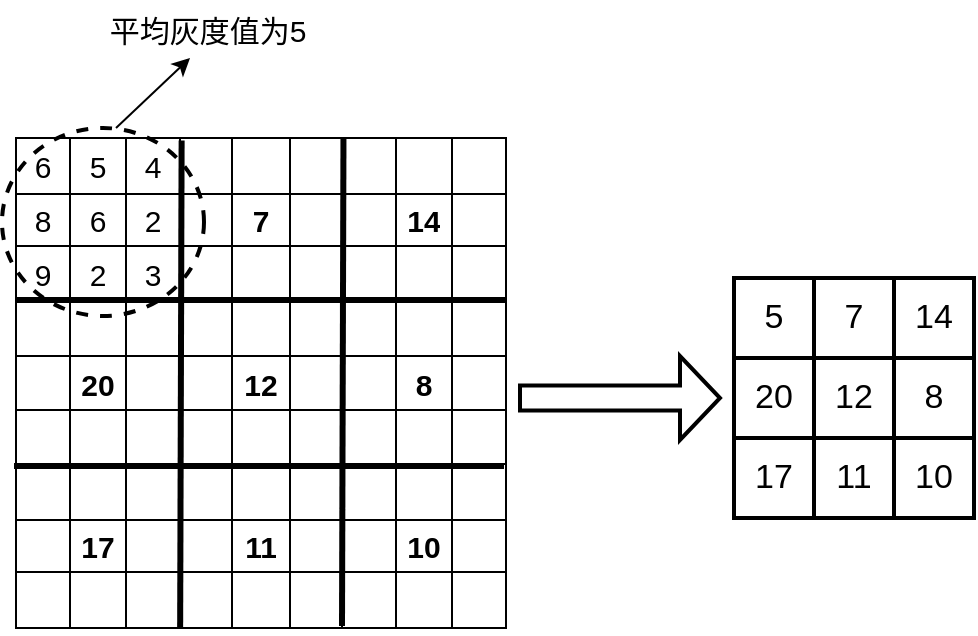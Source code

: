 <mxfile version="16.0.3" type="github"><diagram id="hY6e-bpsfQSH4OBGyuA0" name="第 1 页"><mxGraphModel dx="1038" dy="485" grid="0" gridSize="10" guides="1" tooltips="1" connect="1" arrows="1" fold="1" page="1" pageScale="1" pageWidth="827" pageHeight="1169" math="0" shadow="0"><root><mxCell id="XJeHWcQcexyiFs6Noxay-0"/><mxCell id="XJeHWcQcexyiFs6Noxay-1" parent="XJeHWcQcexyiFs6Noxay-0"/><mxCell id="0xHoKBOSdiQeVP9oCooi-0" value="" style="shape=table;html=1;whiteSpace=wrap;startSize=0;container=1;collapsible=0;childLayout=tableLayout;swimlaneLine=1;sketch=0;shadow=0;" vertex="1" parent="XJeHWcQcexyiFs6Noxay-1"><mxGeometry x="68" y="183" width="245" height="245" as="geometry"/></mxCell><mxCell id="0xHoKBOSdiQeVP9oCooi-1" value="" style="shape=partialRectangle;html=1;whiteSpace=wrap;collapsible=0;dropTarget=0;pointerEvents=0;fillColor=none;top=0;left=0;bottom=0;right=0;points=[[0,0.5],[1,0.5]];portConstraint=eastwest;" vertex="1" parent="0xHoKBOSdiQeVP9oCooi-0"><mxGeometry width="245" height="28" as="geometry"/></mxCell><mxCell id="0xHoKBOSdiQeVP9oCooi-28" value="&lt;font style=&quot;font-size: 15px&quot;&gt;6&lt;/font&gt;" style="shape=partialRectangle;html=1;whiteSpace=wrap;connectable=0;fillColor=none;top=0;left=0;bottom=0;right=0;overflow=hidden;pointerEvents=1;" vertex="1" parent="0xHoKBOSdiQeVP9oCooi-1"><mxGeometry width="27" height="28" as="geometry"><mxRectangle width="27" height="28" as="alternateBounds"/></mxGeometry></mxCell><mxCell id="0xHoKBOSdiQeVP9oCooi-25" value="&lt;font style=&quot;font-size: 15px&quot;&gt;5&lt;/font&gt;" style="shape=partialRectangle;html=1;whiteSpace=wrap;connectable=0;fillColor=none;top=0;left=0;bottom=0;right=0;overflow=hidden;pointerEvents=1;" vertex="1" parent="0xHoKBOSdiQeVP9oCooi-1"><mxGeometry x="27" width="28" height="28" as="geometry"><mxRectangle width="28" height="28" as="alternateBounds"/></mxGeometry></mxCell><mxCell id="0xHoKBOSdiQeVP9oCooi-22" value="&lt;font style=&quot;font-size: 15px&quot;&gt;4&lt;/font&gt;" style="shape=partialRectangle;html=1;whiteSpace=wrap;connectable=0;fillColor=none;top=0;left=0;bottom=0;right=0;overflow=hidden;pointerEvents=1;" vertex="1" parent="0xHoKBOSdiQeVP9oCooi-1"><mxGeometry x="55" width="27" height="28" as="geometry"><mxRectangle width="27" height="28" as="alternateBounds"/></mxGeometry></mxCell><mxCell id="0xHoKBOSdiQeVP9oCooi-19" style="shape=partialRectangle;html=1;whiteSpace=wrap;connectable=0;fillColor=none;top=0;left=0;bottom=0;right=0;overflow=hidden;pointerEvents=1;" vertex="1" parent="0xHoKBOSdiQeVP9oCooi-1"><mxGeometry x="82" width="26" height="28" as="geometry"><mxRectangle width="26" height="28" as="alternateBounds"/></mxGeometry></mxCell><mxCell id="0xHoKBOSdiQeVP9oCooi-16" style="shape=partialRectangle;html=1;whiteSpace=wrap;connectable=0;fillColor=none;top=0;left=0;bottom=0;right=0;overflow=hidden;pointerEvents=1;" vertex="1" parent="0xHoKBOSdiQeVP9oCooi-1"><mxGeometry x="108" width="29" height="28" as="geometry"><mxRectangle width="29" height="28" as="alternateBounds"/></mxGeometry></mxCell><mxCell id="0xHoKBOSdiQeVP9oCooi-13" style="shape=partialRectangle;html=1;whiteSpace=wrap;connectable=0;fillColor=none;top=0;left=0;bottom=0;right=0;overflow=hidden;pointerEvents=1;" vertex="1" parent="0xHoKBOSdiQeVP9oCooi-1"><mxGeometry x="137" width="26" height="28" as="geometry"><mxRectangle width="26" height="28" as="alternateBounds"/></mxGeometry></mxCell><mxCell id="0xHoKBOSdiQeVP9oCooi-2" value="" style="shape=partialRectangle;html=1;whiteSpace=wrap;connectable=0;fillColor=none;top=0;left=0;bottom=0;right=0;overflow=hidden;pointerEvents=1;" vertex="1" parent="0xHoKBOSdiQeVP9oCooi-1"><mxGeometry x="163" width="27" height="28" as="geometry"><mxRectangle width="27" height="28" as="alternateBounds"/></mxGeometry></mxCell><mxCell id="0xHoKBOSdiQeVP9oCooi-3" value="" style="shape=partialRectangle;html=1;whiteSpace=wrap;connectable=0;fillColor=none;top=0;left=0;bottom=0;right=0;overflow=hidden;pointerEvents=1;" vertex="1" parent="0xHoKBOSdiQeVP9oCooi-1"><mxGeometry x="190" width="28" height="28" as="geometry"><mxRectangle width="28" height="28" as="alternateBounds"/></mxGeometry></mxCell><mxCell id="0xHoKBOSdiQeVP9oCooi-34" style="shape=partialRectangle;html=1;whiteSpace=wrap;connectable=0;fillColor=none;top=0;left=0;bottom=0;right=0;overflow=hidden;pointerEvents=1;" vertex="1" parent="0xHoKBOSdiQeVP9oCooi-1"><mxGeometry x="218" width="27" height="28" as="geometry"><mxRectangle width="27" height="28" as="alternateBounds"/></mxGeometry></mxCell><mxCell id="0xHoKBOSdiQeVP9oCooi-5" value="" style="shape=partialRectangle;html=1;whiteSpace=wrap;collapsible=0;dropTarget=0;pointerEvents=0;fillColor=none;top=0;left=0;bottom=0;right=0;points=[[0,0.5],[1,0.5]];portConstraint=eastwest;" vertex="1" parent="0xHoKBOSdiQeVP9oCooi-0"><mxGeometry y="28" width="245" height="26" as="geometry"/></mxCell><mxCell id="0xHoKBOSdiQeVP9oCooi-29" value="&lt;font style=&quot;font-size: 15px&quot;&gt;8&lt;/font&gt;" style="shape=partialRectangle;html=1;whiteSpace=wrap;connectable=0;fillColor=none;top=0;left=0;bottom=0;right=0;overflow=hidden;pointerEvents=1;" vertex="1" parent="0xHoKBOSdiQeVP9oCooi-5"><mxGeometry width="27" height="26" as="geometry"><mxRectangle width="27" height="26" as="alternateBounds"/></mxGeometry></mxCell><mxCell id="0xHoKBOSdiQeVP9oCooi-26" value="&lt;font style=&quot;font-size: 15px&quot;&gt;6&lt;/font&gt;" style="shape=partialRectangle;html=1;whiteSpace=wrap;connectable=0;fillColor=none;top=0;left=0;bottom=0;right=0;overflow=hidden;pointerEvents=1;" vertex="1" parent="0xHoKBOSdiQeVP9oCooi-5"><mxGeometry x="27" width="28" height="26" as="geometry"><mxRectangle width="28" height="26" as="alternateBounds"/></mxGeometry></mxCell><mxCell id="0xHoKBOSdiQeVP9oCooi-23" value="&lt;font style=&quot;font-size: 15px&quot;&gt;2&lt;/font&gt;" style="shape=partialRectangle;html=1;whiteSpace=wrap;connectable=0;fillColor=none;top=0;left=0;bottom=0;right=0;overflow=hidden;pointerEvents=1;" vertex="1" parent="0xHoKBOSdiQeVP9oCooi-5"><mxGeometry x="55" width="27" height="26" as="geometry"><mxRectangle width="27" height="26" as="alternateBounds"/></mxGeometry></mxCell><mxCell id="0xHoKBOSdiQeVP9oCooi-20" style="shape=partialRectangle;html=1;whiteSpace=wrap;connectable=0;fillColor=none;top=0;left=0;bottom=0;right=0;overflow=hidden;pointerEvents=1;" vertex="1" parent="0xHoKBOSdiQeVP9oCooi-5"><mxGeometry x="82" width="26" height="26" as="geometry"><mxRectangle width="26" height="26" as="alternateBounds"/></mxGeometry></mxCell><mxCell id="0xHoKBOSdiQeVP9oCooi-17" value="&lt;font style=&quot;font-size: 15px&quot;&gt;&lt;b&gt;7&lt;/b&gt;&lt;/font&gt;" style="shape=partialRectangle;html=1;whiteSpace=wrap;connectable=0;fillColor=none;top=0;left=0;bottom=0;right=0;overflow=hidden;pointerEvents=1;" vertex="1" parent="0xHoKBOSdiQeVP9oCooi-5"><mxGeometry x="108" width="29" height="26" as="geometry"><mxRectangle width="29" height="26" as="alternateBounds"/></mxGeometry></mxCell><mxCell id="0xHoKBOSdiQeVP9oCooi-14" style="shape=partialRectangle;html=1;whiteSpace=wrap;connectable=0;fillColor=none;top=0;left=0;bottom=0;right=0;overflow=hidden;pointerEvents=1;" vertex="1" parent="0xHoKBOSdiQeVP9oCooi-5"><mxGeometry x="137" width="26" height="26" as="geometry"><mxRectangle width="26" height="26" as="alternateBounds"/></mxGeometry></mxCell><mxCell id="0xHoKBOSdiQeVP9oCooi-6" value="" style="shape=partialRectangle;html=1;whiteSpace=wrap;connectable=0;fillColor=none;top=0;left=0;bottom=0;right=0;overflow=hidden;pointerEvents=1;" vertex="1" parent="0xHoKBOSdiQeVP9oCooi-5"><mxGeometry x="163" width="27" height="26" as="geometry"><mxRectangle width="27" height="26" as="alternateBounds"/></mxGeometry></mxCell><mxCell id="0xHoKBOSdiQeVP9oCooi-7" value="&lt;font style=&quot;font-size: 15px&quot;&gt;&lt;b&gt;14&lt;/b&gt;&lt;/font&gt;" style="shape=partialRectangle;html=1;whiteSpace=wrap;connectable=0;fillColor=none;top=0;left=0;bottom=0;right=0;overflow=hidden;pointerEvents=1;" vertex="1" parent="0xHoKBOSdiQeVP9oCooi-5"><mxGeometry x="190" width="28" height="26" as="geometry"><mxRectangle width="28" height="26" as="alternateBounds"/></mxGeometry></mxCell><mxCell id="0xHoKBOSdiQeVP9oCooi-35" style="shape=partialRectangle;html=1;whiteSpace=wrap;connectable=0;fillColor=none;top=0;left=0;bottom=0;right=0;overflow=hidden;pointerEvents=1;" vertex="1" parent="0xHoKBOSdiQeVP9oCooi-5"><mxGeometry x="218" width="27" height="26" as="geometry"><mxRectangle width="27" height="26" as="alternateBounds"/></mxGeometry></mxCell><mxCell id="0xHoKBOSdiQeVP9oCooi-37" style="shape=partialRectangle;html=1;whiteSpace=wrap;collapsible=0;dropTarget=0;pointerEvents=0;fillColor=none;top=0;left=0;bottom=0;right=0;points=[[0,0.5],[1,0.5]];portConstraint=eastwest;" vertex="1" parent="0xHoKBOSdiQeVP9oCooi-0"><mxGeometry y="54" width="245" height="28" as="geometry"/></mxCell><mxCell id="0xHoKBOSdiQeVP9oCooi-38" value="&lt;font style=&quot;font-size: 15px&quot;&gt;9&lt;/font&gt;" style="shape=partialRectangle;html=1;whiteSpace=wrap;connectable=0;fillColor=none;top=0;left=0;bottom=0;right=0;overflow=hidden;pointerEvents=1;" vertex="1" parent="0xHoKBOSdiQeVP9oCooi-37"><mxGeometry width="27" height="28" as="geometry"><mxRectangle width="27" height="28" as="alternateBounds"/></mxGeometry></mxCell><mxCell id="0xHoKBOSdiQeVP9oCooi-39" value="&lt;font style=&quot;font-size: 15px&quot;&gt;2&lt;/font&gt;" style="shape=partialRectangle;html=1;whiteSpace=wrap;connectable=0;fillColor=none;top=0;left=0;bottom=0;right=0;overflow=hidden;pointerEvents=1;" vertex="1" parent="0xHoKBOSdiQeVP9oCooi-37"><mxGeometry x="27" width="28" height="28" as="geometry"><mxRectangle width="28" height="28" as="alternateBounds"/></mxGeometry></mxCell><mxCell id="0xHoKBOSdiQeVP9oCooi-40" value="&lt;font style=&quot;font-size: 15px&quot;&gt;3&lt;/font&gt;" style="shape=partialRectangle;html=1;whiteSpace=wrap;connectable=0;fillColor=none;top=0;left=0;bottom=0;right=0;overflow=hidden;pointerEvents=1;" vertex="1" parent="0xHoKBOSdiQeVP9oCooi-37"><mxGeometry x="55" width="27" height="28" as="geometry"><mxRectangle width="27" height="28" as="alternateBounds"/></mxGeometry></mxCell><mxCell id="0xHoKBOSdiQeVP9oCooi-41" style="shape=partialRectangle;html=1;whiteSpace=wrap;connectable=0;fillColor=none;top=0;left=0;bottom=0;right=0;overflow=hidden;pointerEvents=1;" vertex="1" parent="0xHoKBOSdiQeVP9oCooi-37"><mxGeometry x="82" width="26" height="28" as="geometry"><mxRectangle width="26" height="28" as="alternateBounds"/></mxGeometry></mxCell><mxCell id="0xHoKBOSdiQeVP9oCooi-42" style="shape=partialRectangle;html=1;whiteSpace=wrap;connectable=0;fillColor=none;top=0;left=0;bottom=0;right=0;overflow=hidden;pointerEvents=1;" vertex="1" parent="0xHoKBOSdiQeVP9oCooi-37"><mxGeometry x="108" width="29" height="28" as="geometry"><mxRectangle width="29" height="28" as="alternateBounds"/></mxGeometry></mxCell><mxCell id="0xHoKBOSdiQeVP9oCooi-43" style="shape=partialRectangle;html=1;whiteSpace=wrap;connectable=0;fillColor=none;top=0;left=0;bottom=0;right=0;overflow=hidden;pointerEvents=1;" vertex="1" parent="0xHoKBOSdiQeVP9oCooi-37"><mxGeometry x="137" width="26" height="28" as="geometry"><mxRectangle width="26" height="28" as="alternateBounds"/></mxGeometry></mxCell><mxCell id="0xHoKBOSdiQeVP9oCooi-44" style="shape=partialRectangle;html=1;whiteSpace=wrap;connectable=0;fillColor=none;top=0;left=0;bottom=0;right=0;overflow=hidden;pointerEvents=1;" vertex="1" parent="0xHoKBOSdiQeVP9oCooi-37"><mxGeometry x="163" width="27" height="28" as="geometry"><mxRectangle width="27" height="28" as="alternateBounds"/></mxGeometry></mxCell><mxCell id="0xHoKBOSdiQeVP9oCooi-45" style="shape=partialRectangle;html=1;whiteSpace=wrap;connectable=0;fillColor=none;top=0;left=0;bottom=0;right=0;overflow=hidden;pointerEvents=1;" vertex="1" parent="0xHoKBOSdiQeVP9oCooi-37"><mxGeometry x="190" width="28" height="28" as="geometry"><mxRectangle width="28" height="28" as="alternateBounds"/></mxGeometry></mxCell><mxCell id="0xHoKBOSdiQeVP9oCooi-46" style="shape=partialRectangle;html=1;whiteSpace=wrap;connectable=0;fillColor=none;top=0;left=0;bottom=0;right=0;overflow=hidden;pointerEvents=1;" vertex="1" parent="0xHoKBOSdiQeVP9oCooi-37"><mxGeometry x="218" width="27" height="28" as="geometry"><mxRectangle width="27" height="28" as="alternateBounds"/></mxGeometry></mxCell><mxCell id="0xHoKBOSdiQeVP9oCooi-47" style="shape=partialRectangle;html=1;whiteSpace=wrap;collapsible=0;dropTarget=0;pointerEvents=0;fillColor=none;top=0;left=0;bottom=0;right=0;points=[[0,0.5],[1,0.5]];portConstraint=eastwest;" vertex="1" parent="0xHoKBOSdiQeVP9oCooi-0"><mxGeometry y="82" width="245" height="27" as="geometry"/></mxCell><mxCell id="0xHoKBOSdiQeVP9oCooi-48" style="shape=partialRectangle;html=1;whiteSpace=wrap;connectable=0;fillColor=none;top=0;left=0;bottom=0;right=0;overflow=hidden;pointerEvents=1;" vertex="1" parent="0xHoKBOSdiQeVP9oCooi-47"><mxGeometry width="27" height="27" as="geometry"><mxRectangle width="27" height="27" as="alternateBounds"/></mxGeometry></mxCell><mxCell id="0xHoKBOSdiQeVP9oCooi-49" style="shape=partialRectangle;html=1;whiteSpace=wrap;connectable=0;fillColor=none;top=0;left=0;bottom=0;right=0;overflow=hidden;pointerEvents=1;" vertex="1" parent="0xHoKBOSdiQeVP9oCooi-47"><mxGeometry x="27" width="28" height="27" as="geometry"><mxRectangle width="28" height="27" as="alternateBounds"/></mxGeometry></mxCell><mxCell id="0xHoKBOSdiQeVP9oCooi-50" style="shape=partialRectangle;html=1;whiteSpace=wrap;connectable=0;fillColor=none;top=0;left=0;bottom=0;right=0;overflow=hidden;pointerEvents=1;" vertex="1" parent="0xHoKBOSdiQeVP9oCooi-47"><mxGeometry x="55" width="27" height="27" as="geometry"><mxRectangle width="27" height="27" as="alternateBounds"/></mxGeometry></mxCell><mxCell id="0xHoKBOSdiQeVP9oCooi-51" style="shape=partialRectangle;html=1;whiteSpace=wrap;connectable=0;fillColor=none;top=0;left=0;bottom=0;right=0;overflow=hidden;pointerEvents=1;" vertex="1" parent="0xHoKBOSdiQeVP9oCooi-47"><mxGeometry x="82" width="26" height="27" as="geometry"><mxRectangle width="26" height="27" as="alternateBounds"/></mxGeometry></mxCell><mxCell id="0xHoKBOSdiQeVP9oCooi-52" style="shape=partialRectangle;html=1;whiteSpace=wrap;connectable=0;fillColor=none;top=0;left=0;bottom=0;right=0;overflow=hidden;pointerEvents=1;" vertex="1" parent="0xHoKBOSdiQeVP9oCooi-47"><mxGeometry x="108" width="29" height="27" as="geometry"><mxRectangle width="29" height="27" as="alternateBounds"/></mxGeometry></mxCell><mxCell id="0xHoKBOSdiQeVP9oCooi-53" style="shape=partialRectangle;html=1;whiteSpace=wrap;connectable=0;fillColor=none;top=0;left=0;bottom=0;right=0;overflow=hidden;pointerEvents=1;" vertex="1" parent="0xHoKBOSdiQeVP9oCooi-47"><mxGeometry x="137" width="26" height="27" as="geometry"><mxRectangle width="26" height="27" as="alternateBounds"/></mxGeometry></mxCell><mxCell id="0xHoKBOSdiQeVP9oCooi-54" style="shape=partialRectangle;html=1;whiteSpace=wrap;connectable=0;fillColor=none;top=0;left=0;bottom=0;right=0;overflow=hidden;pointerEvents=1;" vertex="1" parent="0xHoKBOSdiQeVP9oCooi-47"><mxGeometry x="163" width="27" height="27" as="geometry"><mxRectangle width="27" height="27" as="alternateBounds"/></mxGeometry></mxCell><mxCell id="0xHoKBOSdiQeVP9oCooi-55" style="shape=partialRectangle;html=1;whiteSpace=wrap;connectable=0;fillColor=none;top=0;left=0;bottom=0;right=0;overflow=hidden;pointerEvents=1;" vertex="1" parent="0xHoKBOSdiQeVP9oCooi-47"><mxGeometry x="190" width="28" height="27" as="geometry"><mxRectangle width="28" height="27" as="alternateBounds"/></mxGeometry></mxCell><mxCell id="0xHoKBOSdiQeVP9oCooi-56" style="shape=partialRectangle;html=1;whiteSpace=wrap;connectable=0;fillColor=none;top=0;left=0;bottom=0;right=0;overflow=hidden;pointerEvents=1;" vertex="1" parent="0xHoKBOSdiQeVP9oCooi-47"><mxGeometry x="218" width="27" height="27" as="geometry"><mxRectangle width="27" height="27" as="alternateBounds"/></mxGeometry></mxCell><mxCell id="0xHoKBOSdiQeVP9oCooi-57" style="shape=partialRectangle;html=1;whiteSpace=wrap;collapsible=0;dropTarget=0;pointerEvents=0;fillColor=none;top=0;left=0;bottom=0;right=0;points=[[0,0.5],[1,0.5]];portConstraint=eastwest;" vertex="1" parent="0xHoKBOSdiQeVP9oCooi-0"><mxGeometry y="109" width="245" height="27" as="geometry"/></mxCell><mxCell id="0xHoKBOSdiQeVP9oCooi-58" style="shape=partialRectangle;html=1;whiteSpace=wrap;connectable=0;fillColor=none;top=0;left=0;bottom=0;right=0;overflow=hidden;pointerEvents=1;" vertex="1" parent="0xHoKBOSdiQeVP9oCooi-57"><mxGeometry width="27" height="27" as="geometry"><mxRectangle width="27" height="27" as="alternateBounds"/></mxGeometry></mxCell><mxCell id="0xHoKBOSdiQeVP9oCooi-59" value="&lt;font style=&quot;font-size: 15px&quot;&gt;&lt;b&gt;20&lt;/b&gt;&lt;/font&gt;" style="shape=partialRectangle;html=1;whiteSpace=wrap;connectable=0;fillColor=none;top=0;left=0;bottom=0;right=0;overflow=hidden;pointerEvents=1;" vertex="1" parent="0xHoKBOSdiQeVP9oCooi-57"><mxGeometry x="27" width="28" height="27" as="geometry"><mxRectangle width="28" height="27" as="alternateBounds"/></mxGeometry></mxCell><mxCell id="0xHoKBOSdiQeVP9oCooi-60" style="shape=partialRectangle;html=1;whiteSpace=wrap;connectable=0;fillColor=none;top=0;left=0;bottom=0;right=0;overflow=hidden;pointerEvents=1;" vertex="1" parent="0xHoKBOSdiQeVP9oCooi-57"><mxGeometry x="55" width="27" height="27" as="geometry"><mxRectangle width="27" height="27" as="alternateBounds"/></mxGeometry></mxCell><mxCell id="0xHoKBOSdiQeVP9oCooi-61" style="shape=partialRectangle;html=1;whiteSpace=wrap;connectable=0;fillColor=none;top=0;left=0;bottom=0;right=0;overflow=hidden;pointerEvents=1;" vertex="1" parent="0xHoKBOSdiQeVP9oCooi-57"><mxGeometry x="82" width="26" height="27" as="geometry"><mxRectangle width="26" height="27" as="alternateBounds"/></mxGeometry></mxCell><mxCell id="0xHoKBOSdiQeVP9oCooi-62" value="&lt;font style=&quot;font-size: 15px&quot;&gt;&lt;b&gt;12&lt;/b&gt;&lt;/font&gt;" style="shape=partialRectangle;html=1;whiteSpace=wrap;connectable=0;fillColor=none;top=0;left=0;bottom=0;right=0;overflow=hidden;pointerEvents=1;" vertex="1" parent="0xHoKBOSdiQeVP9oCooi-57"><mxGeometry x="108" width="29" height="27" as="geometry"><mxRectangle width="29" height="27" as="alternateBounds"/></mxGeometry></mxCell><mxCell id="0xHoKBOSdiQeVP9oCooi-63" style="shape=partialRectangle;html=1;whiteSpace=wrap;connectable=0;fillColor=none;top=0;left=0;bottom=0;right=0;overflow=hidden;pointerEvents=1;" vertex="1" parent="0xHoKBOSdiQeVP9oCooi-57"><mxGeometry x="137" width="26" height="27" as="geometry"><mxRectangle width="26" height="27" as="alternateBounds"/></mxGeometry></mxCell><mxCell id="0xHoKBOSdiQeVP9oCooi-64" style="shape=partialRectangle;html=1;whiteSpace=wrap;connectable=0;fillColor=none;top=0;left=0;bottom=0;right=0;overflow=hidden;pointerEvents=1;" vertex="1" parent="0xHoKBOSdiQeVP9oCooi-57"><mxGeometry x="163" width="27" height="27" as="geometry"><mxRectangle width="27" height="27" as="alternateBounds"/></mxGeometry></mxCell><mxCell id="0xHoKBOSdiQeVP9oCooi-65" value="&lt;font style=&quot;font-size: 15px&quot;&gt;&lt;b&gt;8&lt;/b&gt;&lt;/font&gt;" style="shape=partialRectangle;html=1;whiteSpace=wrap;connectable=0;fillColor=none;top=0;left=0;bottom=0;right=0;overflow=hidden;pointerEvents=1;" vertex="1" parent="0xHoKBOSdiQeVP9oCooi-57"><mxGeometry x="190" width="28" height="27" as="geometry"><mxRectangle width="28" height="27" as="alternateBounds"/></mxGeometry></mxCell><mxCell id="0xHoKBOSdiQeVP9oCooi-66" style="shape=partialRectangle;html=1;whiteSpace=wrap;connectable=0;fillColor=none;top=0;left=0;bottom=0;right=0;overflow=hidden;pointerEvents=1;" vertex="1" parent="0xHoKBOSdiQeVP9oCooi-57"><mxGeometry x="218" width="27" height="27" as="geometry"><mxRectangle width="27" height="27" as="alternateBounds"/></mxGeometry></mxCell><mxCell id="0xHoKBOSdiQeVP9oCooi-67" style="shape=partialRectangle;html=1;whiteSpace=wrap;collapsible=0;dropTarget=0;pointerEvents=0;fillColor=none;top=0;left=0;bottom=0;right=0;points=[[0,0.5],[1,0.5]];portConstraint=eastwest;" vertex="1" parent="0xHoKBOSdiQeVP9oCooi-0"><mxGeometry y="136" width="245" height="27" as="geometry"/></mxCell><mxCell id="0xHoKBOSdiQeVP9oCooi-68" style="shape=partialRectangle;html=1;whiteSpace=wrap;connectable=0;fillColor=none;top=0;left=0;bottom=0;right=0;overflow=hidden;pointerEvents=1;" vertex="1" parent="0xHoKBOSdiQeVP9oCooi-67"><mxGeometry width="27" height="27" as="geometry"><mxRectangle width="27" height="27" as="alternateBounds"/></mxGeometry></mxCell><mxCell id="0xHoKBOSdiQeVP9oCooi-69" style="shape=partialRectangle;html=1;whiteSpace=wrap;connectable=0;fillColor=none;top=0;left=0;bottom=0;right=0;overflow=hidden;pointerEvents=1;" vertex="1" parent="0xHoKBOSdiQeVP9oCooi-67"><mxGeometry x="27" width="28" height="27" as="geometry"><mxRectangle width="28" height="27" as="alternateBounds"/></mxGeometry></mxCell><mxCell id="0xHoKBOSdiQeVP9oCooi-70" style="shape=partialRectangle;html=1;whiteSpace=wrap;connectable=0;fillColor=none;top=0;left=0;bottom=0;right=0;overflow=hidden;pointerEvents=1;" vertex="1" parent="0xHoKBOSdiQeVP9oCooi-67"><mxGeometry x="55" width="27" height="27" as="geometry"><mxRectangle width="27" height="27" as="alternateBounds"/></mxGeometry></mxCell><mxCell id="0xHoKBOSdiQeVP9oCooi-71" style="shape=partialRectangle;html=1;whiteSpace=wrap;connectable=0;fillColor=none;top=0;left=0;bottom=0;right=0;overflow=hidden;pointerEvents=1;" vertex="1" parent="0xHoKBOSdiQeVP9oCooi-67"><mxGeometry x="82" width="26" height="27" as="geometry"><mxRectangle width="26" height="27" as="alternateBounds"/></mxGeometry></mxCell><mxCell id="0xHoKBOSdiQeVP9oCooi-72" style="shape=partialRectangle;html=1;whiteSpace=wrap;connectable=0;fillColor=none;top=0;left=0;bottom=0;right=0;overflow=hidden;pointerEvents=1;" vertex="1" parent="0xHoKBOSdiQeVP9oCooi-67"><mxGeometry x="108" width="29" height="27" as="geometry"><mxRectangle width="29" height="27" as="alternateBounds"/></mxGeometry></mxCell><mxCell id="0xHoKBOSdiQeVP9oCooi-73" style="shape=partialRectangle;html=1;whiteSpace=wrap;connectable=0;fillColor=none;top=0;left=0;bottom=0;right=0;overflow=hidden;pointerEvents=1;" vertex="1" parent="0xHoKBOSdiQeVP9oCooi-67"><mxGeometry x="137" width="26" height="27" as="geometry"><mxRectangle width="26" height="27" as="alternateBounds"/></mxGeometry></mxCell><mxCell id="0xHoKBOSdiQeVP9oCooi-74" style="shape=partialRectangle;html=1;whiteSpace=wrap;connectable=0;fillColor=none;top=0;left=0;bottom=0;right=0;overflow=hidden;pointerEvents=1;" vertex="1" parent="0xHoKBOSdiQeVP9oCooi-67"><mxGeometry x="163" width="27" height="27" as="geometry"><mxRectangle width="27" height="27" as="alternateBounds"/></mxGeometry></mxCell><mxCell id="0xHoKBOSdiQeVP9oCooi-75" style="shape=partialRectangle;html=1;whiteSpace=wrap;connectable=0;fillColor=none;top=0;left=0;bottom=0;right=0;overflow=hidden;pointerEvents=1;" vertex="1" parent="0xHoKBOSdiQeVP9oCooi-67"><mxGeometry x="190" width="28" height="27" as="geometry"><mxRectangle width="28" height="27" as="alternateBounds"/></mxGeometry></mxCell><mxCell id="0xHoKBOSdiQeVP9oCooi-76" style="shape=partialRectangle;html=1;whiteSpace=wrap;connectable=0;fillColor=none;top=0;left=0;bottom=0;right=0;overflow=hidden;pointerEvents=1;" vertex="1" parent="0xHoKBOSdiQeVP9oCooi-67"><mxGeometry x="218" width="27" height="27" as="geometry"><mxRectangle width="27" height="27" as="alternateBounds"/></mxGeometry></mxCell><mxCell id="0xHoKBOSdiQeVP9oCooi-77" style="shape=partialRectangle;html=1;whiteSpace=wrap;collapsible=0;dropTarget=0;pointerEvents=0;fillColor=none;top=0;left=0;bottom=0;right=0;points=[[0,0.5],[1,0.5]];portConstraint=eastwest;" vertex="1" parent="0xHoKBOSdiQeVP9oCooi-0"><mxGeometry y="163" width="245" height="28" as="geometry"/></mxCell><mxCell id="0xHoKBOSdiQeVP9oCooi-78" style="shape=partialRectangle;html=1;whiteSpace=wrap;connectable=0;fillColor=none;top=0;left=0;bottom=0;right=0;overflow=hidden;pointerEvents=1;" vertex="1" parent="0xHoKBOSdiQeVP9oCooi-77"><mxGeometry width="27" height="28" as="geometry"><mxRectangle width="27" height="28" as="alternateBounds"/></mxGeometry></mxCell><mxCell id="0xHoKBOSdiQeVP9oCooi-79" style="shape=partialRectangle;html=1;whiteSpace=wrap;connectable=0;fillColor=none;top=0;left=0;bottom=0;right=0;overflow=hidden;pointerEvents=1;" vertex="1" parent="0xHoKBOSdiQeVP9oCooi-77"><mxGeometry x="27" width="28" height="28" as="geometry"><mxRectangle width="28" height="28" as="alternateBounds"/></mxGeometry></mxCell><mxCell id="0xHoKBOSdiQeVP9oCooi-80" style="shape=partialRectangle;html=1;whiteSpace=wrap;connectable=0;fillColor=none;top=0;left=0;bottom=0;right=0;overflow=hidden;pointerEvents=1;" vertex="1" parent="0xHoKBOSdiQeVP9oCooi-77"><mxGeometry x="55" width="27" height="28" as="geometry"><mxRectangle width="27" height="28" as="alternateBounds"/></mxGeometry></mxCell><mxCell id="0xHoKBOSdiQeVP9oCooi-81" style="shape=partialRectangle;html=1;whiteSpace=wrap;connectable=0;fillColor=none;top=0;left=0;bottom=0;right=0;overflow=hidden;pointerEvents=1;" vertex="1" parent="0xHoKBOSdiQeVP9oCooi-77"><mxGeometry x="82" width="26" height="28" as="geometry"><mxRectangle width="26" height="28" as="alternateBounds"/></mxGeometry></mxCell><mxCell id="0xHoKBOSdiQeVP9oCooi-82" style="shape=partialRectangle;html=1;whiteSpace=wrap;connectable=0;fillColor=none;top=0;left=0;bottom=0;right=0;overflow=hidden;pointerEvents=1;" vertex="1" parent="0xHoKBOSdiQeVP9oCooi-77"><mxGeometry x="108" width="29" height="28" as="geometry"><mxRectangle width="29" height="28" as="alternateBounds"/></mxGeometry></mxCell><mxCell id="0xHoKBOSdiQeVP9oCooi-83" style="shape=partialRectangle;html=1;whiteSpace=wrap;connectable=0;fillColor=none;top=0;left=0;bottom=0;right=0;overflow=hidden;pointerEvents=1;" vertex="1" parent="0xHoKBOSdiQeVP9oCooi-77"><mxGeometry x="137" width="26" height="28" as="geometry"><mxRectangle width="26" height="28" as="alternateBounds"/></mxGeometry></mxCell><mxCell id="0xHoKBOSdiQeVP9oCooi-84" style="shape=partialRectangle;html=1;whiteSpace=wrap;connectable=0;fillColor=none;top=0;left=0;bottom=0;right=0;overflow=hidden;pointerEvents=1;" vertex="1" parent="0xHoKBOSdiQeVP9oCooi-77"><mxGeometry x="163" width="27" height="28" as="geometry"><mxRectangle width="27" height="28" as="alternateBounds"/></mxGeometry></mxCell><mxCell id="0xHoKBOSdiQeVP9oCooi-85" style="shape=partialRectangle;html=1;whiteSpace=wrap;connectable=0;fillColor=none;top=0;left=0;bottom=0;right=0;overflow=hidden;pointerEvents=1;" vertex="1" parent="0xHoKBOSdiQeVP9oCooi-77"><mxGeometry x="190" width="28" height="28" as="geometry"><mxRectangle width="28" height="28" as="alternateBounds"/></mxGeometry></mxCell><mxCell id="0xHoKBOSdiQeVP9oCooi-86" style="shape=partialRectangle;html=1;whiteSpace=wrap;connectable=0;fillColor=none;top=0;left=0;bottom=0;right=0;overflow=hidden;pointerEvents=1;" vertex="1" parent="0xHoKBOSdiQeVP9oCooi-77"><mxGeometry x="218" width="27" height="28" as="geometry"><mxRectangle width="27" height="28" as="alternateBounds"/></mxGeometry></mxCell><mxCell id="0xHoKBOSdiQeVP9oCooi-87" style="shape=partialRectangle;html=1;whiteSpace=wrap;collapsible=0;dropTarget=0;pointerEvents=0;fillColor=none;top=0;left=0;bottom=0;right=0;points=[[0,0.5],[1,0.5]];portConstraint=eastwest;" vertex="1" parent="0xHoKBOSdiQeVP9oCooi-0"><mxGeometry y="191" width="245" height="26" as="geometry"/></mxCell><mxCell id="0xHoKBOSdiQeVP9oCooi-88" style="shape=partialRectangle;html=1;whiteSpace=wrap;connectable=0;fillColor=none;top=0;left=0;bottom=0;right=0;overflow=hidden;pointerEvents=1;" vertex="1" parent="0xHoKBOSdiQeVP9oCooi-87"><mxGeometry width="27" height="26" as="geometry"><mxRectangle width="27" height="26" as="alternateBounds"/></mxGeometry></mxCell><mxCell id="0xHoKBOSdiQeVP9oCooi-89" value="&lt;font style=&quot;font-size: 15px&quot;&gt;&lt;b&gt;17&lt;/b&gt;&lt;/font&gt;" style="shape=partialRectangle;html=1;whiteSpace=wrap;connectable=0;fillColor=none;top=0;left=0;bottom=0;right=0;overflow=hidden;pointerEvents=1;" vertex="1" parent="0xHoKBOSdiQeVP9oCooi-87"><mxGeometry x="27" width="28" height="26" as="geometry"><mxRectangle width="28" height="26" as="alternateBounds"/></mxGeometry></mxCell><mxCell id="0xHoKBOSdiQeVP9oCooi-90" style="shape=partialRectangle;html=1;whiteSpace=wrap;connectable=0;fillColor=none;top=0;left=0;bottom=0;right=0;overflow=hidden;pointerEvents=1;" vertex="1" parent="0xHoKBOSdiQeVP9oCooi-87"><mxGeometry x="55" width="27" height="26" as="geometry"><mxRectangle width="27" height="26" as="alternateBounds"/></mxGeometry></mxCell><mxCell id="0xHoKBOSdiQeVP9oCooi-91" style="shape=partialRectangle;html=1;whiteSpace=wrap;connectable=0;fillColor=none;top=0;left=0;bottom=0;right=0;overflow=hidden;pointerEvents=1;" vertex="1" parent="0xHoKBOSdiQeVP9oCooi-87"><mxGeometry x="82" width="26" height="26" as="geometry"><mxRectangle width="26" height="26" as="alternateBounds"/></mxGeometry></mxCell><mxCell id="0xHoKBOSdiQeVP9oCooi-92" value="&lt;font style=&quot;font-size: 15px&quot;&gt;&lt;b&gt;11&lt;/b&gt;&lt;/font&gt;" style="shape=partialRectangle;html=1;whiteSpace=wrap;connectable=0;fillColor=none;top=0;left=0;bottom=0;right=0;overflow=hidden;pointerEvents=1;" vertex="1" parent="0xHoKBOSdiQeVP9oCooi-87"><mxGeometry x="108" width="29" height="26" as="geometry"><mxRectangle width="29" height="26" as="alternateBounds"/></mxGeometry></mxCell><mxCell id="0xHoKBOSdiQeVP9oCooi-93" style="shape=partialRectangle;html=1;whiteSpace=wrap;connectable=0;fillColor=none;top=0;left=0;bottom=0;right=0;overflow=hidden;pointerEvents=1;" vertex="1" parent="0xHoKBOSdiQeVP9oCooi-87"><mxGeometry x="137" width="26" height="26" as="geometry"><mxRectangle width="26" height="26" as="alternateBounds"/></mxGeometry></mxCell><mxCell id="0xHoKBOSdiQeVP9oCooi-94" style="shape=partialRectangle;html=1;whiteSpace=wrap;connectable=0;fillColor=none;top=0;left=0;bottom=0;right=0;overflow=hidden;pointerEvents=1;" vertex="1" parent="0xHoKBOSdiQeVP9oCooi-87"><mxGeometry x="163" width="27" height="26" as="geometry"><mxRectangle width="27" height="26" as="alternateBounds"/></mxGeometry></mxCell><mxCell id="0xHoKBOSdiQeVP9oCooi-95" value="&lt;font style=&quot;font-size: 15px&quot;&gt;&lt;b&gt;10&lt;/b&gt;&lt;/font&gt;" style="shape=partialRectangle;html=1;whiteSpace=wrap;connectable=0;fillColor=none;top=0;left=0;bottom=0;right=0;overflow=hidden;pointerEvents=1;" vertex="1" parent="0xHoKBOSdiQeVP9oCooi-87"><mxGeometry x="190" width="28" height="26" as="geometry"><mxRectangle width="28" height="26" as="alternateBounds"/></mxGeometry></mxCell><mxCell id="0xHoKBOSdiQeVP9oCooi-96" style="shape=partialRectangle;html=1;whiteSpace=wrap;connectable=0;fillColor=none;top=0;left=0;bottom=0;right=0;overflow=hidden;pointerEvents=1;" vertex="1" parent="0xHoKBOSdiQeVP9oCooi-87"><mxGeometry x="218" width="27" height="26" as="geometry"><mxRectangle width="27" height="26" as="alternateBounds"/></mxGeometry></mxCell><mxCell id="0xHoKBOSdiQeVP9oCooi-97" style="shape=partialRectangle;html=1;whiteSpace=wrap;collapsible=0;dropTarget=0;pointerEvents=0;fillColor=none;top=0;left=0;bottom=0;right=0;points=[[0,0.5],[1,0.5]];portConstraint=eastwest;" vertex="1" parent="0xHoKBOSdiQeVP9oCooi-0"><mxGeometry y="217" width="245" height="28" as="geometry"/></mxCell><mxCell id="0xHoKBOSdiQeVP9oCooi-98" style="shape=partialRectangle;html=1;whiteSpace=wrap;connectable=0;fillColor=none;top=0;left=0;bottom=0;right=0;overflow=hidden;pointerEvents=1;" vertex="1" parent="0xHoKBOSdiQeVP9oCooi-97"><mxGeometry width="27" height="28" as="geometry"><mxRectangle width="27" height="28" as="alternateBounds"/></mxGeometry></mxCell><mxCell id="0xHoKBOSdiQeVP9oCooi-99" style="shape=partialRectangle;html=1;whiteSpace=wrap;connectable=0;fillColor=none;top=0;left=0;bottom=0;right=0;overflow=hidden;pointerEvents=1;" vertex="1" parent="0xHoKBOSdiQeVP9oCooi-97"><mxGeometry x="27" width="28" height="28" as="geometry"><mxRectangle width="28" height="28" as="alternateBounds"/></mxGeometry></mxCell><mxCell id="0xHoKBOSdiQeVP9oCooi-100" style="shape=partialRectangle;html=1;whiteSpace=wrap;connectable=0;fillColor=none;top=0;left=0;bottom=0;right=0;overflow=hidden;pointerEvents=1;" vertex="1" parent="0xHoKBOSdiQeVP9oCooi-97"><mxGeometry x="55" width="27" height="28" as="geometry"><mxRectangle width="27" height="28" as="alternateBounds"/></mxGeometry></mxCell><mxCell id="0xHoKBOSdiQeVP9oCooi-101" style="shape=partialRectangle;html=1;whiteSpace=wrap;connectable=0;fillColor=none;top=0;left=0;bottom=0;right=0;overflow=hidden;pointerEvents=1;" vertex="1" parent="0xHoKBOSdiQeVP9oCooi-97"><mxGeometry x="82" width="26" height="28" as="geometry"><mxRectangle width="26" height="28" as="alternateBounds"/></mxGeometry></mxCell><mxCell id="0xHoKBOSdiQeVP9oCooi-102" style="shape=partialRectangle;html=1;whiteSpace=wrap;connectable=0;fillColor=none;top=0;left=0;bottom=0;right=0;overflow=hidden;pointerEvents=1;" vertex="1" parent="0xHoKBOSdiQeVP9oCooi-97"><mxGeometry x="108" width="29" height="28" as="geometry"><mxRectangle width="29" height="28" as="alternateBounds"/></mxGeometry></mxCell><mxCell id="0xHoKBOSdiQeVP9oCooi-103" style="shape=partialRectangle;html=1;whiteSpace=wrap;connectable=0;fillColor=none;top=0;left=0;bottom=0;right=0;overflow=hidden;pointerEvents=1;" vertex="1" parent="0xHoKBOSdiQeVP9oCooi-97"><mxGeometry x="137" width="26" height="28" as="geometry"><mxRectangle width="26" height="28" as="alternateBounds"/></mxGeometry></mxCell><mxCell id="0xHoKBOSdiQeVP9oCooi-104" style="shape=partialRectangle;html=1;whiteSpace=wrap;connectable=0;fillColor=none;top=0;left=0;bottom=0;right=0;overflow=hidden;pointerEvents=1;" vertex="1" parent="0xHoKBOSdiQeVP9oCooi-97"><mxGeometry x="163" width="27" height="28" as="geometry"><mxRectangle width="27" height="28" as="alternateBounds"/></mxGeometry></mxCell><mxCell id="0xHoKBOSdiQeVP9oCooi-105" style="shape=partialRectangle;html=1;whiteSpace=wrap;connectable=0;fillColor=none;top=0;left=0;bottom=0;right=0;overflow=hidden;pointerEvents=1;" vertex="1" parent="0xHoKBOSdiQeVP9oCooi-97"><mxGeometry x="190" width="28" height="28" as="geometry"><mxRectangle width="28" height="28" as="alternateBounds"/></mxGeometry></mxCell><mxCell id="0xHoKBOSdiQeVP9oCooi-106" style="shape=partialRectangle;html=1;whiteSpace=wrap;connectable=0;fillColor=none;top=0;left=0;bottom=0;right=0;overflow=hidden;pointerEvents=1;" vertex="1" parent="0xHoKBOSdiQeVP9oCooi-97"><mxGeometry x="218" width="27" height="28" as="geometry"><mxRectangle width="27" height="28" as="alternateBounds"/></mxGeometry></mxCell><mxCell id="0xHoKBOSdiQeVP9oCooi-117" value="" style="endArrow=none;html=1;rounded=0;exitX=0.335;exitY=1.007;exitDx=0;exitDy=0;exitPerimeter=0;entryX=0.338;entryY=0.043;entryDx=0;entryDy=0;entryPerimeter=0;strokeWidth=3;" edge="1" parent="0xHoKBOSdiQeVP9oCooi-0" source="0xHoKBOSdiQeVP9oCooi-97" target="0xHoKBOSdiQeVP9oCooi-1"><mxGeometry width="50" height="50" relative="1" as="geometry"><mxPoint x="319" y="194" as="sourcePoint"/><mxPoint x="369" y="144" as="targetPoint"/></mxGeometry></mxCell><mxCell id="0xHoKBOSdiQeVP9oCooi-118" value="" style="endArrow=none;html=1;rounded=0;exitX=0.335;exitY=1.007;exitDx=0;exitDy=0;exitPerimeter=0;entryX=0.338;entryY=0.043;entryDx=0;entryDy=0;entryPerimeter=0;strokeWidth=3;" edge="1" parent="XJeHWcQcexyiFs6Noxay-1"><mxGeometry width="50" height="50" relative="1" as="geometry"><mxPoint x="231" y="426.99" as="sourcePoint"/><mxPoint x="231.735" y="182.998" as="targetPoint"/></mxGeometry></mxCell><mxCell id="0xHoKBOSdiQeVP9oCooi-119" value="" style="endArrow=none;html=1;rounded=0;entryX=0.338;entryY=0.043;entryDx=0;entryDy=0;entryPerimeter=0;strokeWidth=3;" edge="1" parent="XJeHWcQcexyiFs6Noxay-1"><mxGeometry width="50" height="50" relative="1" as="geometry"><mxPoint x="312" y="347" as="sourcePoint"/><mxPoint x="67.005" y="346.998" as="targetPoint"/></mxGeometry></mxCell><mxCell id="0xHoKBOSdiQeVP9oCooi-120" value="" style="endArrow=none;html=1;rounded=0;entryX=0.338;entryY=0.043;entryDx=0;entryDy=0;entryPerimeter=0;strokeWidth=3;" edge="1" parent="XJeHWcQcexyiFs6Noxay-1"><mxGeometry width="50" height="50" relative="1" as="geometry"><mxPoint x="313" y="264" as="sourcePoint"/><mxPoint x="68.005" y="263.998" as="targetPoint"/></mxGeometry></mxCell><mxCell id="0xHoKBOSdiQeVP9oCooi-125" value="" style="ellipse;whiteSpace=wrap;html=1;shadow=0;dashed=1;sketch=0;fontSize=15;fillColor=none;strokeWidth=2;" vertex="1" parent="XJeHWcQcexyiFs6Noxay-1"><mxGeometry x="61" y="178" width="101" height="94" as="geometry"/></mxCell><mxCell id="0xHoKBOSdiQeVP9oCooi-126" value="" style="endArrow=classic;html=1;rounded=0;fontSize=15;strokeWidth=1;" edge="1" parent="XJeHWcQcexyiFs6Noxay-1"><mxGeometry width="50" height="50" relative="1" as="geometry"><mxPoint x="118" y="178" as="sourcePoint"/><mxPoint x="155" y="143" as="targetPoint"/></mxGeometry></mxCell><mxCell id="0xHoKBOSdiQeVP9oCooi-127" value="平均灰度值为5" style="rounded=0;whiteSpace=wrap;html=1;shadow=0;dashed=1;sketch=0;fontSize=15;strokeWidth=2;fillColor=none;strokeColor=none;" vertex="1" parent="XJeHWcQcexyiFs6Noxay-1"><mxGeometry x="104" y="114" width="120" height="29" as="geometry"/></mxCell><mxCell id="0xHoKBOSdiQeVP9oCooi-128" value="" style="shape=singleArrow;whiteSpace=wrap;html=1;shadow=0;sketch=0;fontSize=15;strokeWidth=2;fillColor=none;" vertex="1" parent="XJeHWcQcexyiFs6Noxay-1"><mxGeometry x="320" y="292" width="100" height="42" as="geometry"/></mxCell><mxCell id="0xHoKBOSdiQeVP9oCooi-129" value="" style="shape=table;html=1;whiteSpace=wrap;startSize=0;container=1;collapsible=0;childLayout=tableLayout;shadow=0;sketch=0;fontSize=15;strokeWidth=2;fillColor=none;" vertex="1" parent="XJeHWcQcexyiFs6Noxay-1"><mxGeometry x="427" y="253" width="120" height="120" as="geometry"/></mxCell><mxCell id="0xHoKBOSdiQeVP9oCooi-130" value="" style="shape=partialRectangle;html=1;whiteSpace=wrap;collapsible=0;dropTarget=0;pointerEvents=0;fillColor=none;top=0;left=0;bottom=0;right=0;points=[[0,0.5],[1,0.5]];portConstraint=eastwest;shadow=0;sketch=0;fontSize=15;strokeWidth=2;" vertex="1" parent="0xHoKBOSdiQeVP9oCooi-129"><mxGeometry width="120" height="40" as="geometry"/></mxCell><mxCell id="0xHoKBOSdiQeVP9oCooi-131" value="&lt;font style=&quot;font-size: 17px&quot;&gt;5&lt;/font&gt;" style="shape=partialRectangle;html=1;whiteSpace=wrap;connectable=0;fillColor=none;top=0;left=0;bottom=0;right=0;overflow=hidden;pointerEvents=1;shadow=0;sketch=0;fontSize=15;strokeWidth=2;" vertex="1" parent="0xHoKBOSdiQeVP9oCooi-130"><mxGeometry width="40" height="40" as="geometry"><mxRectangle width="40" height="40" as="alternateBounds"/></mxGeometry></mxCell><mxCell id="0xHoKBOSdiQeVP9oCooi-132" value="&lt;font style=&quot;font-size: 17px&quot;&gt;7&lt;/font&gt;" style="shape=partialRectangle;html=1;whiteSpace=wrap;connectable=0;fillColor=none;top=0;left=0;bottom=0;right=0;overflow=hidden;pointerEvents=1;shadow=0;sketch=0;fontSize=15;strokeWidth=2;" vertex="1" parent="0xHoKBOSdiQeVP9oCooi-130"><mxGeometry x="40" width="40" height="40" as="geometry"><mxRectangle width="40" height="40" as="alternateBounds"/></mxGeometry></mxCell><mxCell id="0xHoKBOSdiQeVP9oCooi-133" value="&lt;font style=&quot;font-size: 17px&quot;&gt;14&lt;/font&gt;" style="shape=partialRectangle;html=1;whiteSpace=wrap;connectable=0;fillColor=none;top=0;left=0;bottom=0;right=0;overflow=hidden;pointerEvents=1;shadow=0;sketch=0;fontSize=15;strokeWidth=2;" vertex="1" parent="0xHoKBOSdiQeVP9oCooi-130"><mxGeometry x="80" width="40" height="40" as="geometry"><mxRectangle width="40" height="40" as="alternateBounds"/></mxGeometry></mxCell><mxCell id="0xHoKBOSdiQeVP9oCooi-134" value="" style="shape=partialRectangle;html=1;whiteSpace=wrap;collapsible=0;dropTarget=0;pointerEvents=0;fillColor=none;top=0;left=0;bottom=0;right=0;points=[[0,0.5],[1,0.5]];portConstraint=eastwest;shadow=0;sketch=0;fontSize=15;strokeWidth=2;" vertex="1" parent="0xHoKBOSdiQeVP9oCooi-129"><mxGeometry y="40" width="120" height="40" as="geometry"/></mxCell><mxCell id="0xHoKBOSdiQeVP9oCooi-135" value="&lt;font style=&quot;font-size: 17px&quot;&gt;20&lt;/font&gt;" style="shape=partialRectangle;html=1;whiteSpace=wrap;connectable=0;fillColor=none;top=0;left=0;bottom=0;right=0;overflow=hidden;pointerEvents=1;shadow=0;sketch=0;fontSize=15;strokeWidth=2;" vertex="1" parent="0xHoKBOSdiQeVP9oCooi-134"><mxGeometry width="40" height="40" as="geometry"><mxRectangle width="40" height="40" as="alternateBounds"/></mxGeometry></mxCell><mxCell id="0xHoKBOSdiQeVP9oCooi-136" value="&lt;font style=&quot;font-size: 17px&quot;&gt;12&lt;/font&gt;" style="shape=partialRectangle;html=1;whiteSpace=wrap;connectable=0;fillColor=none;top=0;left=0;bottom=0;right=0;overflow=hidden;pointerEvents=1;shadow=0;sketch=0;fontSize=15;strokeWidth=2;" vertex="1" parent="0xHoKBOSdiQeVP9oCooi-134"><mxGeometry x="40" width="40" height="40" as="geometry"><mxRectangle width="40" height="40" as="alternateBounds"/></mxGeometry></mxCell><mxCell id="0xHoKBOSdiQeVP9oCooi-137" value="&lt;font style=&quot;font-size: 17px&quot;&gt;8&lt;/font&gt;" style="shape=partialRectangle;html=1;whiteSpace=wrap;connectable=0;fillColor=none;top=0;left=0;bottom=0;right=0;overflow=hidden;pointerEvents=1;shadow=0;sketch=0;fontSize=15;strokeWidth=2;" vertex="1" parent="0xHoKBOSdiQeVP9oCooi-134"><mxGeometry x="80" width="40" height="40" as="geometry"><mxRectangle width="40" height="40" as="alternateBounds"/></mxGeometry></mxCell><mxCell id="0xHoKBOSdiQeVP9oCooi-138" value="" style="shape=partialRectangle;html=1;whiteSpace=wrap;collapsible=0;dropTarget=0;pointerEvents=0;fillColor=none;top=0;left=0;bottom=0;right=0;points=[[0,0.5],[1,0.5]];portConstraint=eastwest;shadow=0;sketch=0;fontSize=15;strokeWidth=2;" vertex="1" parent="0xHoKBOSdiQeVP9oCooi-129"><mxGeometry y="80" width="120" height="40" as="geometry"/></mxCell><mxCell id="0xHoKBOSdiQeVP9oCooi-139" value="&lt;font style=&quot;font-size: 17px&quot;&gt;17&lt;/font&gt;" style="shape=partialRectangle;html=1;whiteSpace=wrap;connectable=0;fillColor=none;top=0;left=0;bottom=0;right=0;overflow=hidden;pointerEvents=1;shadow=0;sketch=0;fontSize=15;strokeWidth=2;" vertex="1" parent="0xHoKBOSdiQeVP9oCooi-138"><mxGeometry width="40" height="40" as="geometry"><mxRectangle width="40" height="40" as="alternateBounds"/></mxGeometry></mxCell><mxCell id="0xHoKBOSdiQeVP9oCooi-140" value="&lt;font style=&quot;font-size: 17px&quot;&gt;11&lt;/font&gt;" style="shape=partialRectangle;html=1;whiteSpace=wrap;connectable=0;fillColor=none;top=0;left=0;bottom=0;right=0;overflow=hidden;pointerEvents=1;shadow=0;sketch=0;fontSize=15;strokeWidth=2;" vertex="1" parent="0xHoKBOSdiQeVP9oCooi-138"><mxGeometry x="40" width="40" height="40" as="geometry"><mxRectangle width="40" height="40" as="alternateBounds"/></mxGeometry></mxCell><mxCell id="0xHoKBOSdiQeVP9oCooi-141" value="&lt;font style=&quot;font-size: 17px&quot;&gt;10&lt;/font&gt;" style="shape=partialRectangle;html=1;whiteSpace=wrap;connectable=0;fillColor=none;top=0;left=0;bottom=0;right=0;overflow=hidden;pointerEvents=1;shadow=0;sketch=0;fontSize=15;strokeWidth=2;" vertex="1" parent="0xHoKBOSdiQeVP9oCooi-138"><mxGeometry x="80" width="40" height="40" as="geometry"><mxRectangle width="40" height="40" as="alternateBounds"/></mxGeometry></mxCell></root></mxGraphModel></diagram></mxfile>